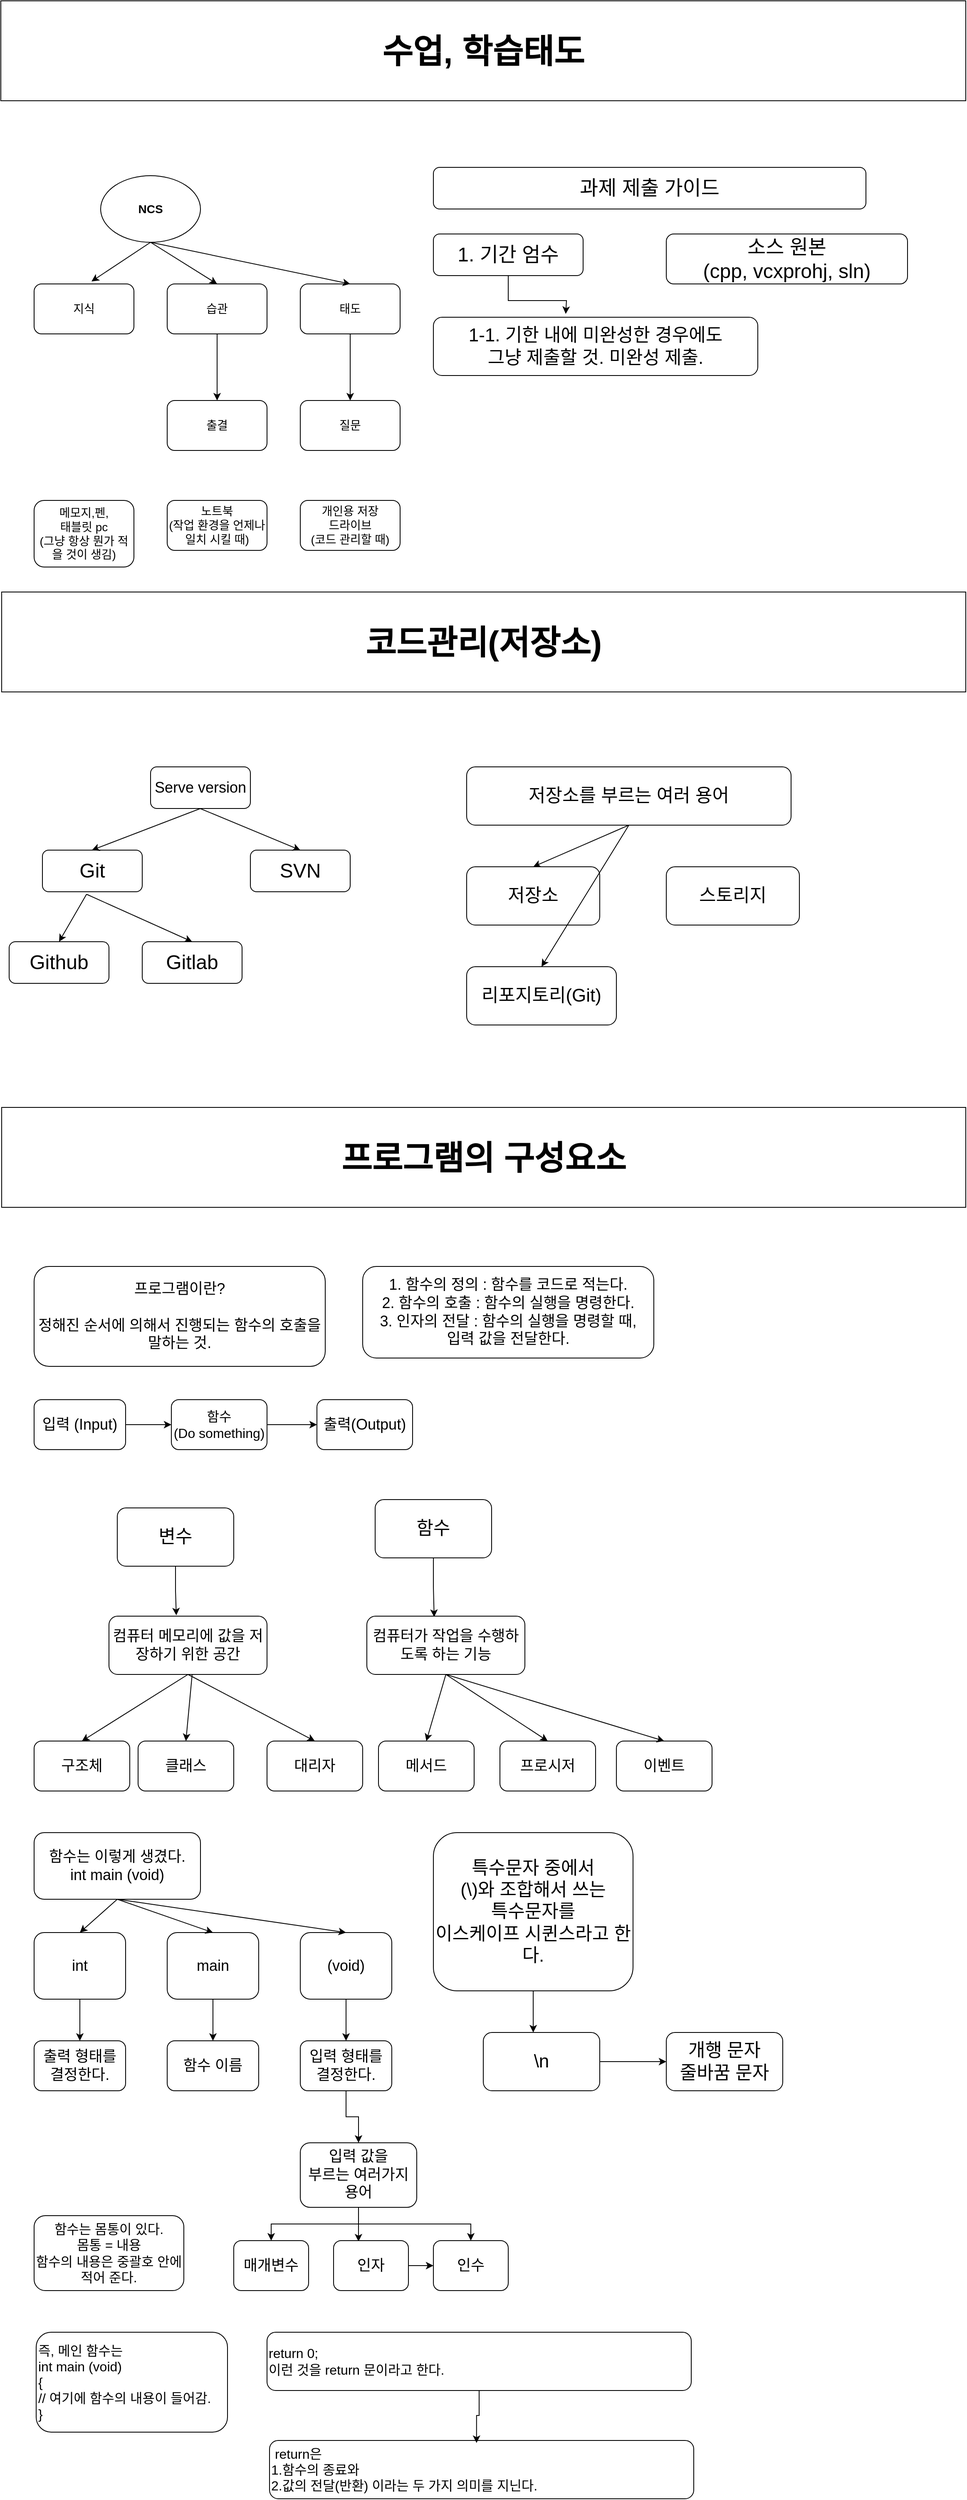 <mxfile version="21.2.8" type="device">
  <diagram name="페이지-1" id="mJ3PQS5wMkx01B2Fh694">
    <mxGraphModel dx="2026" dy="2352" grid="1" gridSize="10" guides="1" tooltips="1" connect="1" arrows="1" fold="1" page="1" pageScale="1" pageWidth="827" pageHeight="1169" background="none" math="0" shadow="0">
      <root>
        <mxCell id="0" />
        <mxCell id="1" parent="0" />
        <mxCell id="18srzzOpWUclbeDYyvPy-1" value="&lt;font style=&quot;font-size: 14px;&quot;&gt;&lt;b&gt;NCS&lt;/b&gt;&lt;/font&gt;" style="ellipse;whiteSpace=wrap;html=1;" parent="1" vertex="1">
          <mxGeometry x="120" y="50" width="120" height="80" as="geometry" />
        </mxCell>
        <mxCell id="18srzzOpWUclbeDYyvPy-2" value="습관" style="rounded=1;whiteSpace=wrap;html=1;fontSize=14;" parent="1" vertex="1">
          <mxGeometry x="200" y="180" width="120" height="60" as="geometry" />
        </mxCell>
        <mxCell id="18srzzOpWUclbeDYyvPy-3" value="태도" style="rounded=1;whiteSpace=wrap;html=1;fontSize=14;" parent="1" vertex="1">
          <mxGeometry x="360" y="180" width="120" height="60" as="geometry" />
        </mxCell>
        <mxCell id="18srzzOpWUclbeDYyvPy-4" value="지식&lt;br style=&quot;font-size: 14px;&quot;&gt;" style="rounded=1;whiteSpace=wrap;html=1;fontSize=14;" parent="1" vertex="1">
          <mxGeometry x="40" y="180" width="120" height="60" as="geometry" />
        </mxCell>
        <mxCell id="18srzzOpWUclbeDYyvPy-5" value="" style="endArrow=classic;html=1;rounded=0;entryX=0.575;entryY=-0.05;entryDx=0;entryDy=0;entryPerimeter=0;" parent="1" target="18srzzOpWUclbeDYyvPy-4" edge="1">
          <mxGeometry width="50" height="50" relative="1" as="geometry">
            <mxPoint x="180" y="130" as="sourcePoint" />
            <mxPoint x="240" y="220" as="targetPoint" />
          </mxGeometry>
        </mxCell>
        <mxCell id="18srzzOpWUclbeDYyvPy-6" value="" style="endArrow=classic;html=1;rounded=0;entryX=0.5;entryY=0;entryDx=0;entryDy=0;" parent="1" target="18srzzOpWUclbeDYyvPy-2" edge="1">
          <mxGeometry width="50" height="50" relative="1" as="geometry">
            <mxPoint x="180" y="130" as="sourcePoint" />
            <mxPoint x="144.5" y="187" as="targetPoint" />
          </mxGeometry>
        </mxCell>
        <mxCell id="18srzzOpWUclbeDYyvPy-7" value="" style="endArrow=classic;html=1;rounded=0;entryX=0.5;entryY=0;entryDx=0;entryDy=0;exitX=0.5;exitY=1;exitDx=0;exitDy=0;" parent="1" source="18srzzOpWUclbeDYyvPy-1" target="18srzzOpWUclbeDYyvPy-3" edge="1">
          <mxGeometry width="50" height="50" relative="1" as="geometry">
            <mxPoint x="290" y="130" as="sourcePoint" />
            <mxPoint x="240" y="207" as="targetPoint" />
          </mxGeometry>
        </mxCell>
        <mxCell id="18srzzOpWUclbeDYyvPy-8" value="출결" style="rounded=1;whiteSpace=wrap;html=1;fontSize=14;" parent="1" vertex="1">
          <mxGeometry x="200" y="320" width="120" height="60" as="geometry" />
        </mxCell>
        <mxCell id="18srzzOpWUclbeDYyvPy-9" value="질문" style="rounded=1;whiteSpace=wrap;html=1;fontSize=14;" parent="1" vertex="1">
          <mxGeometry x="360" y="320" width="120" height="60" as="geometry" />
        </mxCell>
        <mxCell id="18srzzOpWUclbeDYyvPy-12" value="" style="endArrow=classic;html=1;rounded=0;exitX=0.5;exitY=1;exitDx=0;exitDy=0;entryX=0.5;entryY=0;entryDx=0;entryDy=0;" parent="1" source="18srzzOpWUclbeDYyvPy-2" target="18srzzOpWUclbeDYyvPy-8" edge="1">
          <mxGeometry width="50" height="50" relative="1" as="geometry">
            <mxPoint x="390" y="430" as="sourcePoint" />
            <mxPoint x="440" y="380" as="targetPoint" />
          </mxGeometry>
        </mxCell>
        <mxCell id="18srzzOpWUclbeDYyvPy-13" value="" style="endArrow=classic;html=1;rounded=0;exitX=0.5;exitY=1;exitDx=0;exitDy=0;entryX=0.5;entryY=0;entryDx=0;entryDy=0;" parent="1" source="18srzzOpWUclbeDYyvPy-3" target="18srzzOpWUclbeDYyvPy-9" edge="1">
          <mxGeometry width="50" height="50" relative="1" as="geometry">
            <mxPoint x="390" y="430" as="sourcePoint" />
            <mxPoint x="440" y="380" as="targetPoint" />
          </mxGeometry>
        </mxCell>
        <mxCell id="18srzzOpWUclbeDYyvPy-14" value="메모지,펜,&lt;br&gt;태블릿 pc&lt;br&gt;(그냥 항상 뭔가 적을 것이 생김)" style="rounded=1;whiteSpace=wrap;html=1;fontSize=14;" parent="1" vertex="1">
          <mxGeometry x="40" y="440" width="120" height="80" as="geometry" />
        </mxCell>
        <mxCell id="18srzzOpWUclbeDYyvPy-17" value="노트북&lt;br&gt;(작업 환경을 언제나 일치 시킬 때)" style="rounded=1;whiteSpace=wrap;html=1;fontSize=14;" parent="1" vertex="1">
          <mxGeometry x="200" y="440" width="120" height="60" as="geometry" />
        </mxCell>
        <mxCell id="18srzzOpWUclbeDYyvPy-18" value="개인용 저장&lt;br&gt;드라이브&lt;br&gt;(코드 관리할 때)" style="rounded=1;whiteSpace=wrap;html=1;fontSize=14;" parent="1" vertex="1">
          <mxGeometry x="360" y="440" width="120" height="60" as="geometry" />
        </mxCell>
        <mxCell id="18srzzOpWUclbeDYyvPy-24" value="과제 제출 가이드" style="rounded=1;whiteSpace=wrap;html=1;fontSize=24;" parent="1" vertex="1">
          <mxGeometry x="520" y="40" width="520" height="50" as="geometry" />
        </mxCell>
        <mxCell id="18srzzOpWUclbeDYyvPy-25" value="1. 기간 엄수" style="rounded=1;whiteSpace=wrap;html=1;fontSize=24;" parent="1" vertex="1">
          <mxGeometry x="520" y="120" width="180" height="50" as="geometry" />
        </mxCell>
        <mxCell id="18srzzOpWUclbeDYyvPy-26" value="1-1. 기한 내에 미완성한 경우에도&lt;br style=&quot;font-size: 22px;&quot;&gt;그냥 제출할 것. 미완성 제출." style="rounded=1;whiteSpace=wrap;html=1;fontSize=22;" parent="1" vertex="1">
          <mxGeometry x="520" y="220" width="390" height="70" as="geometry" />
        </mxCell>
        <mxCell id="18srzzOpWUclbeDYyvPy-27" value="" style="endArrow=classic;html=1;rounded=0;exitX=0.5;exitY=1;exitDx=0;exitDy=0;entryX=0.408;entryY=-0.057;entryDx=0;entryDy=0;entryPerimeter=0;" parent="1" source="18srzzOpWUclbeDYyvPy-25" target="18srzzOpWUclbeDYyvPy-26" edge="1">
          <mxGeometry width="50" height="50" relative="1" as="geometry">
            <mxPoint x="830" y="40" as="sourcePoint" />
            <mxPoint x="880" y="-10" as="targetPoint" />
            <Array as="points">
              <mxPoint x="610" y="200" />
              <mxPoint x="680" y="200" />
            </Array>
          </mxGeometry>
        </mxCell>
        <mxCell id="18srzzOpWUclbeDYyvPy-28" value="소스 원본&lt;br&gt;(cpp, vcxprohj, sln)" style="rounded=1;whiteSpace=wrap;html=1;fontSize=24;" parent="1" vertex="1">
          <mxGeometry x="800" y="120" width="290" height="60" as="geometry" />
        </mxCell>
        <mxCell id="18srzzOpWUclbeDYyvPy-33" value="저장소를 부르는 여러 용어" style="rounded=1;whiteSpace=wrap;html=1;fontSize=22;" parent="1" vertex="1">
          <mxGeometry x="560" y="760" width="390" height="70" as="geometry" />
        </mxCell>
        <mxCell id="18srzzOpWUclbeDYyvPy-34" value="저장소" style="rounded=1;whiteSpace=wrap;html=1;fontSize=22;" parent="1" vertex="1">
          <mxGeometry x="560" y="880" width="160" height="70" as="geometry" />
        </mxCell>
        <mxCell id="18srzzOpWUclbeDYyvPy-35" value="스토리지" style="rounded=1;whiteSpace=wrap;html=1;fontSize=22;" parent="1" vertex="1">
          <mxGeometry x="800" y="880" width="160" height="70" as="geometry" />
        </mxCell>
        <mxCell id="18srzzOpWUclbeDYyvPy-36" value="리포지토리(Git)" style="rounded=1;whiteSpace=wrap;html=1;fontSize=22;" parent="1" vertex="1">
          <mxGeometry x="560" y="1000" width="180" height="70" as="geometry" />
        </mxCell>
        <mxCell id="18srzzOpWUclbeDYyvPy-37" value="" style="endArrow=classic;html=1;rounded=0;exitX=0.5;exitY=1;exitDx=0;exitDy=0;entryX=0.5;entryY=0;entryDx=0;entryDy=0;" parent="1" source="18srzzOpWUclbeDYyvPy-33" target="18srzzOpWUclbeDYyvPy-34" edge="1">
          <mxGeometry width="50" height="50" relative="1" as="geometry">
            <mxPoint x="790" y="900" as="sourcePoint" />
            <mxPoint x="840" y="850" as="targetPoint" />
          </mxGeometry>
        </mxCell>
        <mxCell id="18srzzOpWUclbeDYyvPy-38" value="" style="endArrow=classic;html=1;rounded=0;entryX=0.5;entryY=0;entryDx=0;entryDy=0;exitX=0.5;exitY=1;exitDx=0;exitDy=0;" parent="1" source="18srzzOpWUclbeDYyvPy-33" target="18srzzOpWUclbeDYyvPy-36" edge="1">
          <mxGeometry width="50" height="50" relative="1" as="geometry">
            <mxPoint x="750" y="840" as="sourcePoint" />
            <mxPoint x="650" y="890" as="targetPoint" />
          </mxGeometry>
        </mxCell>
        <mxCell id="18srzzOpWUclbeDYyvPy-47" style="edgeStyle=orthogonalEdgeStyle;rounded=0;orthogonalLoop=1;jettySize=auto;html=1;entryX=0.429;entryY=0;entryDx=0;entryDy=0;entryPerimeter=0;" parent="1" source="18srzzOpWUclbeDYyvPy-40" target="18srzzOpWUclbeDYyvPy-41" edge="1">
          <mxGeometry relative="1" as="geometry" />
        </mxCell>
        <mxCell id="18srzzOpWUclbeDYyvPy-40" value="특수문자 중에서&lt;br&gt;(\)와 조합해서 쓰는&lt;br&gt;특수문자를&lt;br&gt;이스케이프 시퀸스라고 한다." style="rounded=1;whiteSpace=wrap;html=1;fontSize=22;" parent="1" vertex="1">
          <mxGeometry x="520" y="2040" width="240" height="190" as="geometry" />
        </mxCell>
        <mxCell id="18srzzOpWUclbeDYyvPy-48" style="edgeStyle=orthogonalEdgeStyle;rounded=0;orthogonalLoop=1;jettySize=auto;html=1;entryX=0;entryY=0.5;entryDx=0;entryDy=0;" parent="1" source="18srzzOpWUclbeDYyvPy-41" target="18srzzOpWUclbeDYyvPy-42" edge="1">
          <mxGeometry relative="1" as="geometry" />
        </mxCell>
        <mxCell id="18srzzOpWUclbeDYyvPy-41" value="\n" style="rounded=1;whiteSpace=wrap;html=1;fontSize=22;" parent="1" vertex="1">
          <mxGeometry x="580" y="2280" width="140" height="70" as="geometry" />
        </mxCell>
        <mxCell id="18srzzOpWUclbeDYyvPy-42" value="개행 문자&lt;br&gt;줄바꿈 문자" style="rounded=1;whiteSpace=wrap;html=1;fontSize=22;" parent="1" vertex="1">
          <mxGeometry x="800" y="2280" width="140" height="70" as="geometry" />
        </mxCell>
        <mxCell id="18srzzOpWUclbeDYyvPy-52" style="edgeStyle=orthogonalEdgeStyle;rounded=0;orthogonalLoop=1;jettySize=auto;html=1;entryX=0.426;entryY=-0.014;entryDx=0;entryDy=0;entryPerimeter=0;" parent="1" source="18srzzOpWUclbeDYyvPy-43" target="18srzzOpWUclbeDYyvPy-44" edge="1">
          <mxGeometry relative="1" as="geometry" />
        </mxCell>
        <mxCell id="18srzzOpWUclbeDYyvPy-43" value="변수" style="rounded=1;whiteSpace=wrap;html=1;fontSize=22;" parent="1" vertex="1">
          <mxGeometry x="140" y="1650" width="140" height="70" as="geometry" />
        </mxCell>
        <mxCell id="18srzzOpWUclbeDYyvPy-44" value="컴퓨터 메모리에 값을 저장하기 위한 공간&lt;br style=&quot;font-size: 18px;&quot;&gt;" style="rounded=1;whiteSpace=wrap;html=1;fontSize=18;" parent="1" vertex="1">
          <mxGeometry x="130" y="1780" width="190" height="70" as="geometry" />
        </mxCell>
        <mxCell id="18srzzOpWUclbeDYyvPy-55" style="edgeStyle=orthogonalEdgeStyle;rounded=0;orthogonalLoop=1;jettySize=auto;html=1;entryX=0.426;entryY=0.014;entryDx=0;entryDy=0;entryPerimeter=0;" parent="1" source="18srzzOpWUclbeDYyvPy-45" target="18srzzOpWUclbeDYyvPy-54" edge="1">
          <mxGeometry relative="1" as="geometry" />
        </mxCell>
        <mxCell id="18srzzOpWUclbeDYyvPy-45" value="함수" style="rounded=1;whiteSpace=wrap;html=1;fontSize=22;" parent="1" vertex="1">
          <mxGeometry x="450" y="1640" width="140" height="70" as="geometry" />
        </mxCell>
        <mxCell id="18srzzOpWUclbeDYyvPy-54" value="컴퓨터가 작업을 수행하도록 하는 기능" style="rounded=1;whiteSpace=wrap;html=1;fontSize=18;" parent="1" vertex="1">
          <mxGeometry x="440" y="1780" width="190" height="70" as="geometry" />
        </mxCell>
        <mxCell id="18srzzOpWUclbeDYyvPy-56" value="구조체" style="rounded=1;whiteSpace=wrap;html=1;fontSize=18;" parent="1" vertex="1">
          <mxGeometry x="40" y="1930" width="115" height="60" as="geometry" />
        </mxCell>
        <mxCell id="18srzzOpWUclbeDYyvPy-57" value="클래스" style="rounded=1;whiteSpace=wrap;html=1;fontSize=18;" parent="1" vertex="1">
          <mxGeometry x="165" y="1930" width="115" height="60" as="geometry" />
        </mxCell>
        <mxCell id="18srzzOpWUclbeDYyvPy-58" value="대리자" style="rounded=1;whiteSpace=wrap;html=1;fontSize=18;" parent="1" vertex="1">
          <mxGeometry x="320" y="1930" width="115" height="60" as="geometry" />
        </mxCell>
        <mxCell id="18srzzOpWUclbeDYyvPy-63" value="" style="endArrow=classic;html=1;rounded=0;exitX=0.5;exitY=1;exitDx=0;exitDy=0;entryX=0.5;entryY=0;entryDx=0;entryDy=0;" parent="1" source="18srzzOpWUclbeDYyvPy-44" target="18srzzOpWUclbeDYyvPy-58" edge="1">
          <mxGeometry width="50" height="50" relative="1" as="geometry">
            <mxPoint x="430" y="1980" as="sourcePoint" />
            <mxPoint x="480" y="1930" as="targetPoint" />
          </mxGeometry>
        </mxCell>
        <mxCell id="18srzzOpWUclbeDYyvPy-64" value="메서드" style="rounded=1;whiteSpace=wrap;html=1;fontSize=18;" parent="1" vertex="1">
          <mxGeometry x="454" y="1930" width="115" height="60" as="geometry" />
        </mxCell>
        <mxCell id="18srzzOpWUclbeDYyvPy-65" value="프로시저" style="rounded=1;whiteSpace=wrap;html=1;fontSize=18;" parent="1" vertex="1">
          <mxGeometry x="600" y="1930" width="115" height="60" as="geometry" />
        </mxCell>
        <mxCell id="18srzzOpWUclbeDYyvPy-66" value="이벤트" style="rounded=1;whiteSpace=wrap;html=1;fontSize=18;" parent="1" vertex="1">
          <mxGeometry x="740" y="1930" width="115" height="60" as="geometry" />
        </mxCell>
        <mxCell id="18srzzOpWUclbeDYyvPy-67" value="" style="endArrow=classic;html=1;rounded=0;exitX=0.5;exitY=1;exitDx=0;exitDy=0;entryX=0.5;entryY=0;entryDx=0;entryDy=0;" parent="1" source="18srzzOpWUclbeDYyvPy-54" target="18srzzOpWUclbeDYyvPy-65" edge="1">
          <mxGeometry width="50" height="50" relative="1" as="geometry">
            <mxPoint x="235" y="1860" as="sourcePoint" />
            <mxPoint x="388" y="1940" as="targetPoint" />
          </mxGeometry>
        </mxCell>
        <mxCell id="18srzzOpWUclbeDYyvPy-68" value="" style="endArrow=classic;html=1;rounded=0;exitX=0.5;exitY=1;exitDx=0;exitDy=0;entryX=0.5;entryY=0;entryDx=0;entryDy=0;" parent="1" source="18srzzOpWUclbeDYyvPy-54" target="18srzzOpWUclbeDYyvPy-66" edge="1">
          <mxGeometry width="50" height="50" relative="1" as="geometry">
            <mxPoint x="245" y="1870" as="sourcePoint" />
            <mxPoint x="398" y="1950" as="targetPoint" />
          </mxGeometry>
        </mxCell>
        <mxCell id="18srzzOpWUclbeDYyvPy-69" value="" style="endArrow=classic;html=1;rounded=0;exitX=0.5;exitY=1;exitDx=0;exitDy=0;entryX=0.5;entryY=0;entryDx=0;entryDy=0;" parent="1" source="18srzzOpWUclbeDYyvPy-54" target="18srzzOpWUclbeDYyvPy-64" edge="1">
          <mxGeometry width="50" height="50" relative="1" as="geometry">
            <mxPoint x="255" y="1880" as="sourcePoint" />
            <mxPoint x="408" y="1960" as="targetPoint" />
          </mxGeometry>
        </mxCell>
        <mxCell id="18srzzOpWUclbeDYyvPy-70" value="" style="endArrow=classic;html=1;rounded=0;exitX=0.5;exitY=1;exitDx=0;exitDy=0;entryX=0.5;entryY=0;entryDx=0;entryDy=0;" parent="1" source="18srzzOpWUclbeDYyvPy-44" target="18srzzOpWUclbeDYyvPy-56" edge="1">
          <mxGeometry width="50" height="50" relative="1" as="geometry">
            <mxPoint x="430" y="1980" as="sourcePoint" />
            <mxPoint x="480" y="1930" as="targetPoint" />
          </mxGeometry>
        </mxCell>
        <mxCell id="18srzzOpWUclbeDYyvPy-71" value="" style="endArrow=classic;html=1;rounded=0;entryX=0.5;entryY=0;entryDx=0;entryDy=0;" parent="1" target="18srzzOpWUclbeDYyvPy-57" edge="1">
          <mxGeometry width="50" height="50" relative="1" as="geometry">
            <mxPoint x="230" y="1850" as="sourcePoint" />
            <mxPoint x="108" y="1940" as="targetPoint" />
          </mxGeometry>
        </mxCell>
        <mxCell id="18srzzOpWUclbeDYyvPy-76" style="edgeStyle=orthogonalEdgeStyle;rounded=0;orthogonalLoop=1;jettySize=auto;html=1;entryX=0;entryY=0.5;entryDx=0;entryDy=0;" parent="1" source="18srzzOpWUclbeDYyvPy-73" target="18srzzOpWUclbeDYyvPy-74" edge="1">
          <mxGeometry relative="1" as="geometry" />
        </mxCell>
        <mxCell id="18srzzOpWUclbeDYyvPy-73" value="입력 (Input)&lt;br&gt;" style="rounded=1;whiteSpace=wrap;html=1;fontSize=18;" parent="1" vertex="1">
          <mxGeometry x="40" y="1520" width="110" height="60" as="geometry" />
        </mxCell>
        <mxCell id="18srzzOpWUclbeDYyvPy-77" style="edgeStyle=orthogonalEdgeStyle;rounded=0;orthogonalLoop=1;jettySize=auto;html=1;entryX=0;entryY=0.5;entryDx=0;entryDy=0;" parent="1" source="18srzzOpWUclbeDYyvPy-74" target="18srzzOpWUclbeDYyvPy-75" edge="1">
          <mxGeometry relative="1" as="geometry" />
        </mxCell>
        <mxCell id="18srzzOpWUclbeDYyvPy-74" value="함수&lt;br style=&quot;font-size: 16px;&quot;&gt;(Do something)" style="rounded=1;whiteSpace=wrap;html=1;fontSize=16;" parent="1" vertex="1">
          <mxGeometry x="205" y="1520" width="115" height="60" as="geometry" />
        </mxCell>
        <mxCell id="18srzzOpWUclbeDYyvPy-75" value="출력(Output)" style="rounded=1;whiteSpace=wrap;html=1;fontSize=18;" parent="1" vertex="1">
          <mxGeometry x="380" y="1520" width="115" height="60" as="geometry" />
        </mxCell>
        <mxCell id="18srzzOpWUclbeDYyvPy-78" value="함수는 이렇게 생겼다.&lt;br&gt;int main (void)" style="rounded=1;whiteSpace=wrap;html=1;fontSize=18;" parent="1" vertex="1">
          <mxGeometry x="40" y="2040" width="200" height="80" as="geometry" />
        </mxCell>
        <mxCell id="18srzzOpWUclbeDYyvPy-89" style="edgeStyle=orthogonalEdgeStyle;rounded=0;orthogonalLoop=1;jettySize=auto;html=1;entryX=0.5;entryY=0;entryDx=0;entryDy=0;" parent="1" source="18srzzOpWUclbeDYyvPy-79" target="18srzzOpWUclbeDYyvPy-86" edge="1">
          <mxGeometry relative="1" as="geometry" />
        </mxCell>
        <mxCell id="18srzzOpWUclbeDYyvPy-79" value="int" style="rounded=1;whiteSpace=wrap;html=1;fontSize=18;" parent="1" vertex="1">
          <mxGeometry x="40" y="2160" width="110" height="80" as="geometry" />
        </mxCell>
        <mxCell id="18srzzOpWUclbeDYyvPy-90" style="edgeStyle=orthogonalEdgeStyle;rounded=0;orthogonalLoop=1;jettySize=auto;html=1;entryX=0.5;entryY=0;entryDx=0;entryDy=0;" parent="1" source="18srzzOpWUclbeDYyvPy-80" target="18srzzOpWUclbeDYyvPy-87" edge="1">
          <mxGeometry relative="1" as="geometry" />
        </mxCell>
        <mxCell id="18srzzOpWUclbeDYyvPy-80" value="main" style="rounded=1;whiteSpace=wrap;html=1;fontSize=18;" parent="1" vertex="1">
          <mxGeometry x="200" y="2160" width="110" height="80" as="geometry" />
        </mxCell>
        <mxCell id="18srzzOpWUclbeDYyvPy-91" style="edgeStyle=orthogonalEdgeStyle;rounded=0;orthogonalLoop=1;jettySize=auto;html=1;entryX=0.5;entryY=0;entryDx=0;entryDy=0;" parent="1" source="18srzzOpWUclbeDYyvPy-81" target="18srzzOpWUclbeDYyvPy-88" edge="1">
          <mxGeometry relative="1" as="geometry" />
        </mxCell>
        <mxCell id="18srzzOpWUclbeDYyvPy-81" value="(void)" style="rounded=1;whiteSpace=wrap;html=1;fontSize=18;" parent="1" vertex="1">
          <mxGeometry x="360" y="2160" width="110" height="80" as="geometry" />
        </mxCell>
        <mxCell id="18srzzOpWUclbeDYyvPy-83" value="" style="endArrow=classic;html=1;rounded=0;exitX=0.5;exitY=1;exitDx=0;exitDy=0;entryX=0.5;entryY=0;entryDx=0;entryDy=0;" parent="1" source="18srzzOpWUclbeDYyvPy-78" target="18srzzOpWUclbeDYyvPy-79" edge="1">
          <mxGeometry width="50" height="50" relative="1" as="geometry">
            <mxPoint x="145" y="2120" as="sourcePoint" />
            <mxPoint x="195" y="2070" as="targetPoint" />
          </mxGeometry>
        </mxCell>
        <mxCell id="18srzzOpWUclbeDYyvPy-84" value="" style="endArrow=classic;html=1;rounded=0;exitX=0.5;exitY=1;exitDx=0;exitDy=0;entryX=0.5;entryY=0;entryDx=0;entryDy=0;" parent="1" source="18srzzOpWUclbeDYyvPy-78" target="18srzzOpWUclbeDYyvPy-80" edge="1">
          <mxGeometry width="50" height="50" relative="1" as="geometry">
            <mxPoint x="150" y="2130" as="sourcePoint" />
            <mxPoint x="105" y="2180" as="targetPoint" />
          </mxGeometry>
        </mxCell>
        <mxCell id="18srzzOpWUclbeDYyvPy-85" value="" style="endArrow=classic;html=1;rounded=0;exitX=0.5;exitY=1;exitDx=0;exitDy=0;entryX=0.5;entryY=0;entryDx=0;entryDy=0;" parent="1" source="18srzzOpWUclbeDYyvPy-78" target="18srzzOpWUclbeDYyvPy-81" edge="1">
          <mxGeometry width="50" height="50" relative="1" as="geometry">
            <mxPoint x="160" y="2140" as="sourcePoint" />
            <mxPoint x="115" y="2190" as="targetPoint" />
          </mxGeometry>
        </mxCell>
        <mxCell id="18srzzOpWUclbeDYyvPy-86" value="출력 형태를&lt;br&gt;결정한다." style="rounded=1;whiteSpace=wrap;html=1;fontSize=18;" parent="1" vertex="1">
          <mxGeometry x="40" y="2290" width="110" height="60" as="geometry" />
        </mxCell>
        <mxCell id="18srzzOpWUclbeDYyvPy-87" value="함수 이름" style="rounded=1;whiteSpace=wrap;html=1;fontSize=18;" parent="1" vertex="1">
          <mxGeometry x="200" y="2290" width="110" height="60" as="geometry" />
        </mxCell>
        <mxCell id="18srzzOpWUclbeDYyvPy-105" style="edgeStyle=orthogonalEdgeStyle;rounded=0;orthogonalLoop=1;jettySize=auto;html=1;entryX=0.5;entryY=0;entryDx=0;entryDy=0;" parent="1" source="18srzzOpWUclbeDYyvPy-88" target="18srzzOpWUclbeDYyvPy-94" edge="1">
          <mxGeometry relative="1" as="geometry" />
        </mxCell>
        <mxCell id="18srzzOpWUclbeDYyvPy-88" value="입력 형태를&lt;br&gt;결정한다." style="rounded=1;whiteSpace=wrap;html=1;fontSize=18;" parent="1" vertex="1">
          <mxGeometry x="360" y="2290" width="110" height="60" as="geometry" />
        </mxCell>
        <mxCell id="18srzzOpWUclbeDYyvPy-92" value="프로그램이란?&lt;br&gt;&lt;br&gt;정해진 순서에 의해서 진행되는 함수의 호출을 말하는 것." style="rounded=1;whiteSpace=wrap;html=1;fontSize=18;" parent="1" vertex="1">
          <mxGeometry x="40" y="1360" width="350" height="120" as="geometry" />
        </mxCell>
        <mxCell id="18srzzOpWUclbeDYyvPy-93" value="1. 함수의 정의 : 함수를 코드로 적는다.&lt;br&gt;2. 함수의 호출 : 함수의 실행을 명령한다.&lt;br&gt;3. 인자의 전달 : 함수의 실행을 명령할 때, &lt;br&gt;입력 값을 전달한다." style="rounded=1;whiteSpace=wrap;html=1;fontSize=18;" parent="1" vertex="1">
          <mxGeometry x="435" y="1360" width="350" height="110" as="geometry" />
        </mxCell>
        <mxCell id="18srzzOpWUclbeDYyvPy-100" style="edgeStyle=orthogonalEdgeStyle;rounded=0;orthogonalLoop=1;jettySize=auto;html=1;entryX=0.333;entryY=0.017;entryDx=0;entryDy=0;entryPerimeter=0;" parent="1" source="18srzzOpWUclbeDYyvPy-94" target="18srzzOpWUclbeDYyvPy-98" edge="1">
          <mxGeometry relative="1" as="geometry" />
        </mxCell>
        <mxCell id="18srzzOpWUclbeDYyvPy-101" style="edgeStyle=orthogonalEdgeStyle;rounded=0;orthogonalLoop=1;jettySize=auto;html=1;entryX=0.5;entryY=0;entryDx=0;entryDy=0;" parent="1" source="18srzzOpWUclbeDYyvPy-94" target="18srzzOpWUclbeDYyvPy-97" edge="1">
          <mxGeometry relative="1" as="geometry" />
        </mxCell>
        <mxCell id="18srzzOpWUclbeDYyvPy-94" value="입력 값을 &lt;br&gt;부르는 여러가지 용어" style="rounded=1;whiteSpace=wrap;html=1;fontSize=18;" parent="1" vertex="1">
          <mxGeometry x="360" y="2412.5" width="140" height="77.5" as="geometry" />
        </mxCell>
        <mxCell id="18srzzOpWUclbeDYyvPy-97" value="매개변수" style="rounded=1;whiteSpace=wrap;html=1;fontSize=18;" parent="1" vertex="1">
          <mxGeometry x="280" y="2530" width="90" height="60" as="geometry" />
        </mxCell>
        <mxCell id="e7dT1V4bKtOtxOYB9bgW-6" value="" style="edgeStyle=orthogonalEdgeStyle;rounded=0;orthogonalLoop=1;jettySize=auto;html=1;" parent="1" source="18srzzOpWUclbeDYyvPy-98" target="18srzzOpWUclbeDYyvPy-99" edge="1">
          <mxGeometry relative="1" as="geometry" />
        </mxCell>
        <mxCell id="18srzzOpWUclbeDYyvPy-98" value="인자" style="rounded=1;whiteSpace=wrap;html=1;fontSize=18;" parent="1" vertex="1">
          <mxGeometry x="400" y="2530" width="90" height="60" as="geometry" />
        </mxCell>
        <mxCell id="18srzzOpWUclbeDYyvPy-99" value="인수" style="rounded=1;whiteSpace=wrap;html=1;fontSize=18;" parent="1" vertex="1">
          <mxGeometry x="520" y="2530" width="90" height="60" as="geometry" />
        </mxCell>
        <mxCell id="18srzzOpWUclbeDYyvPy-104" value="" style="endArrow=classic;html=1;rounded=0;exitX=0.5;exitY=1;exitDx=0;exitDy=0;entryX=0.5;entryY=0;entryDx=0;entryDy=0;" parent="1" source="18srzzOpWUclbeDYyvPy-94" target="18srzzOpWUclbeDYyvPy-99" edge="1">
          <mxGeometry width="50" height="50" relative="1" as="geometry">
            <mxPoint x="390" y="2420" as="sourcePoint" />
            <mxPoint x="440" y="2370" as="targetPoint" />
            <Array as="points">
              <mxPoint x="430" y="2510" />
              <mxPoint x="565" y="2510" />
            </Array>
          </mxGeometry>
        </mxCell>
        <mxCell id="18srzzOpWUclbeDYyvPy-106" value="함수는 몸통이 있다.&lt;br style=&quot;font-size: 16px;&quot;&gt;몸통 = 내용&lt;br style=&quot;font-size: 16px;&quot;&gt;함수의 내용은 중괄호 안에 적어 준다." style="rounded=1;whiteSpace=wrap;html=1;fontSize=16;align=center;" parent="1" vertex="1">
          <mxGeometry x="40" y="2500" width="180" height="90" as="geometry" />
        </mxCell>
        <mxCell id="18srzzOpWUclbeDYyvPy-107" value="즉, 메인 함수는&lt;br&gt;int main (void)&lt;br&gt;{&lt;br&gt;// 여기에 함수의 내용이 들어감.&lt;br&gt;}" style="rounded=1;whiteSpace=wrap;html=1;fontSize=16;align=left;" parent="1" vertex="1">
          <mxGeometry x="42.5" y="2640" width="230" height="120" as="geometry" />
        </mxCell>
        <mxCell id="18srzzOpWUclbeDYyvPy-108" value="&amp;nbsp;return은 &lt;br&gt;1.함수의 종료와 &lt;br&gt;2.값의 전달(반환) 이라는 두 가지 의미를 지닌다." style="rounded=1;whiteSpace=wrap;html=1;fontSize=16;align=left;" parent="1" vertex="1">
          <mxGeometry x="323" y="2770" width="510" height="70" as="geometry" />
        </mxCell>
        <mxCell id="18srzzOpWUclbeDYyvPy-112" style="edgeStyle=orthogonalEdgeStyle;rounded=0;orthogonalLoop=1;jettySize=auto;html=1;entryX=0.488;entryY=0.043;entryDx=0;entryDy=0;entryPerimeter=0;" parent="1" source="18srzzOpWUclbeDYyvPy-109" target="18srzzOpWUclbeDYyvPy-108" edge="1">
          <mxGeometry relative="1" as="geometry" />
        </mxCell>
        <mxCell id="18srzzOpWUclbeDYyvPy-109" value="return 0;&lt;br&gt;이런 것을 return 문이라고 한다." style="rounded=1;whiteSpace=wrap;html=1;fontSize=16;align=left;" parent="1" vertex="1">
          <mxGeometry x="320" y="2640" width="510" height="70" as="geometry" />
        </mxCell>
        <mxCell id="RuBqdrP6dhfLLJQpVnYd-1" value="수업, 학습태도" style="rounded=0;whiteSpace=wrap;html=1;fontSize=40;fontStyle=1" parent="1" vertex="1">
          <mxGeometry y="-160" width="1160" height="120" as="geometry" />
        </mxCell>
        <mxCell id="RuBqdrP6dhfLLJQpVnYd-2" value="Git" style="rounded=1;whiteSpace=wrap;html=1;fontSize=24;" parent="1" vertex="1">
          <mxGeometry x="50" y="860" width="120" height="50" as="geometry" />
        </mxCell>
        <mxCell id="RuBqdrP6dhfLLJQpVnYd-3" value="Serve version" style="rounded=1;whiteSpace=wrap;html=1;fontSize=18;" parent="1" vertex="1">
          <mxGeometry x="180" y="760" width="120" height="50" as="geometry" />
        </mxCell>
        <mxCell id="RuBqdrP6dhfLLJQpVnYd-4" value="SVN" style="rounded=1;whiteSpace=wrap;html=1;fontSize=24;" parent="1" vertex="1">
          <mxGeometry x="300" y="860" width="120" height="50" as="geometry" />
        </mxCell>
        <mxCell id="RuBqdrP6dhfLLJQpVnYd-5" value="" style="endArrow=classic;html=1;rounded=0;exitX=0.5;exitY=1;exitDx=0;exitDy=0;entryX=0.5;entryY=0;entryDx=0;entryDy=0;" parent="1" source="RuBqdrP6dhfLLJQpVnYd-3" edge="1">
          <mxGeometry width="50" height="50" relative="1" as="geometry">
            <mxPoint x="109.5" y="780" as="sourcePoint" />
            <mxPoint x="109.5" y="860" as="targetPoint" />
          </mxGeometry>
        </mxCell>
        <mxCell id="RuBqdrP6dhfLLJQpVnYd-6" value="" style="endArrow=classic;html=1;rounded=0;exitX=0.5;exitY=1;exitDx=0;exitDy=0;entryX=0.5;entryY=0;entryDx=0;entryDy=0;" parent="1" target="RuBqdrP6dhfLLJQpVnYd-4" edge="1">
          <mxGeometry width="50" height="50" relative="1" as="geometry">
            <mxPoint x="239.5" y="810" as="sourcePoint" />
            <mxPoint x="239.5" y="890" as="targetPoint" />
          </mxGeometry>
        </mxCell>
        <mxCell id="RuBqdrP6dhfLLJQpVnYd-7" value="Github" style="rounded=1;whiteSpace=wrap;html=1;fontSize=24;" parent="1" vertex="1">
          <mxGeometry x="10" y="970" width="120" height="50" as="geometry" />
        </mxCell>
        <mxCell id="RuBqdrP6dhfLLJQpVnYd-8" value="Gitlab" style="rounded=1;whiteSpace=wrap;html=1;fontSize=24;" parent="1" vertex="1">
          <mxGeometry x="170" y="970" width="120" height="50" as="geometry" />
        </mxCell>
        <mxCell id="RuBqdrP6dhfLLJQpVnYd-9" value="" style="endArrow=classic;html=1;rounded=0;exitX=0.442;exitY=1.06;exitDx=0;exitDy=0;exitPerimeter=0;entryX=0.5;entryY=0;entryDx=0;entryDy=0;" parent="1" source="RuBqdrP6dhfLLJQpVnYd-2" target="RuBqdrP6dhfLLJQpVnYd-7" edge="1">
          <mxGeometry width="50" height="50" relative="1" as="geometry">
            <mxPoint x="370" y="1010" as="sourcePoint" />
            <mxPoint x="420" y="960" as="targetPoint" />
          </mxGeometry>
        </mxCell>
        <mxCell id="RuBqdrP6dhfLLJQpVnYd-10" value="" style="endArrow=classic;html=1;rounded=0;exitX=0.442;exitY=1.06;exitDx=0;exitDy=0;exitPerimeter=0;entryX=0.5;entryY=0;entryDx=0;entryDy=0;" parent="1" source="RuBqdrP6dhfLLJQpVnYd-2" target="RuBqdrP6dhfLLJQpVnYd-8" edge="1">
          <mxGeometry width="50" height="50" relative="1" as="geometry">
            <mxPoint x="113" y="923" as="sourcePoint" />
            <mxPoint x="80" y="980" as="targetPoint" />
          </mxGeometry>
        </mxCell>
        <mxCell id="RuBqdrP6dhfLLJQpVnYd-11" value="코드관리(저장소)" style="rounded=0;whiteSpace=wrap;html=1;fontSize=40;fontStyle=1" parent="1" vertex="1">
          <mxGeometry x="1" y="550" width="1159" height="120" as="geometry" />
        </mxCell>
        <mxCell id="e7dT1V4bKtOtxOYB9bgW-1" value="프로그램의 구성요소" style="rounded=0;whiteSpace=wrap;html=1;fontSize=40;fontStyle=1" parent="1" vertex="1">
          <mxGeometry x="1" y="1169" width="1159" height="120" as="geometry" />
        </mxCell>
      </root>
    </mxGraphModel>
  </diagram>
</mxfile>
